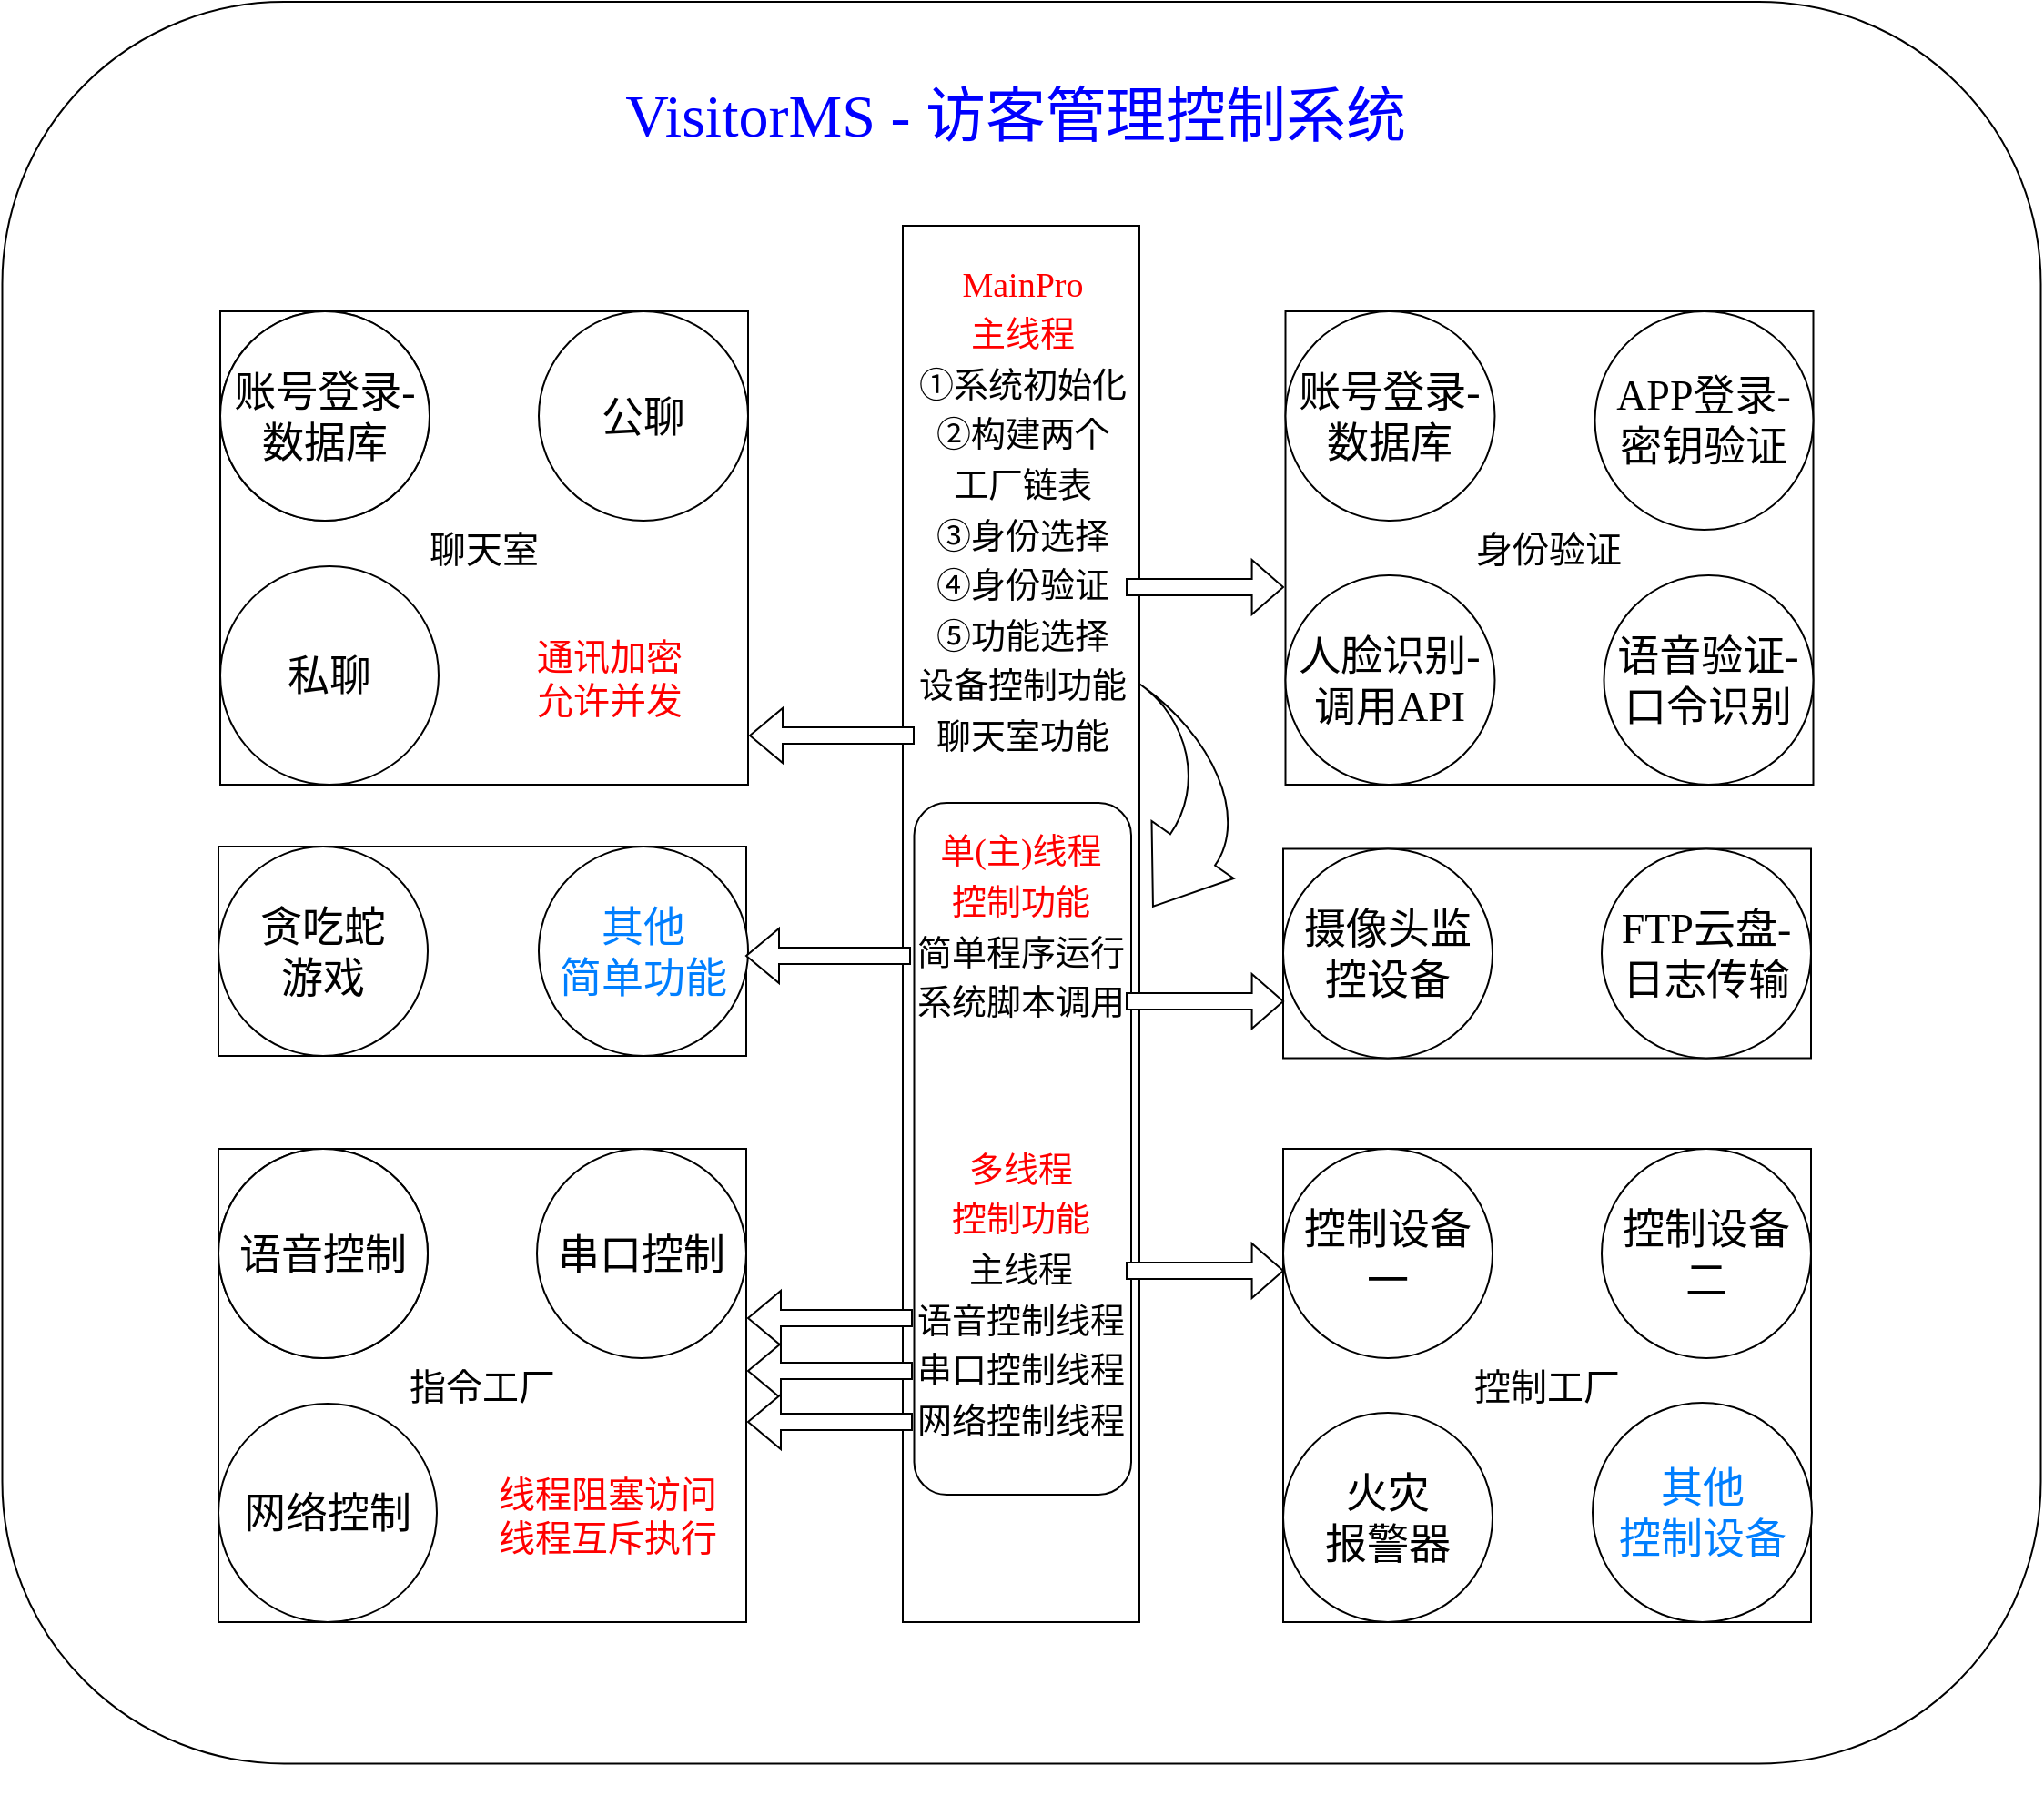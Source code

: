 <mxfile version="16.5.1" type="device"><diagram id="faQI4M2-9Y_yATYg5Hzh" name="第 1 页"><mxGraphModel dx="2062" dy="1224" grid="1" gridSize="10" guides="1" tooltips="1" connect="1" arrows="1" fold="1" page="1" pageScale="1" pageWidth="1654" pageHeight="1169" math="0" shadow="0"><root><mxCell id="0"/><mxCell id="1" parent="0"/><mxCell id="j1q_muMaDHH7GU1p9C8S-1" value="" style="rounded=1;whiteSpace=wrap;html=1;arcSize=16;" parent="1" vertex="1"><mxGeometry x="270.25" y="100" width="1120" height="967.75" as="geometry"/></mxCell><mxCell id="mPx58iLSStU-G-u7WwZF-20" value="" style="group" parent="1" vertex="1" connectable="0"><mxGeometry x="764.25" y="290" width="130.75" height="800" as="geometry"/></mxCell><mxCell id="RNlaegC0PDO0QSTjc57p-1" value="" style="rounded=0;whiteSpace=wrap;html=1;" parent="mPx58iLSStU-G-u7WwZF-20" vertex="1"><mxGeometry x="0.75" y="-67" width="130" height="767" as="geometry"/></mxCell><mxCell id="RNlaegC0PDO0QSTjc57p-33" value="&lt;font style=&quot;font-size: 19px&quot;&gt;&lt;font color=&quot;#ff0000&quot;&gt;单线程&lt;br&gt;控制功能&lt;/font&gt;&lt;br&gt;简单程序运行&lt;br&gt;系统调用脚本&lt;br&gt;&lt;/font&gt;" style="text;html=1;strokeColor=none;fillColor=none;align=center;verticalAlign=middle;whiteSpace=wrap;rounded=0;fontFamily=Comic Sans MS;fontSize=23;" parent="mPx58iLSStU-G-u7WwZF-20" vertex="1"><mxGeometry x="7" y="237" width="117.5" height="157" as="geometry"/></mxCell><mxCell id="mPx58iLSStU-G-u7WwZF-75" value="" style="rounded=1;whiteSpace=wrap;html=1;fontFamily=Comic Sans MS;fontSize=25;fontColor=#0000FF;" parent="mPx58iLSStU-G-u7WwZF-20" vertex="1"><mxGeometry x="7" y="250" width="119.25" height="380" as="geometry"/></mxCell><mxCell id="mPx58iLSStU-G-u7WwZF-77" value="" style="group" parent="mPx58iLSStU-G-u7WwZF-20" vertex="1" connectable="0"><mxGeometry x="7" y="238" width="117.5" height="400" as="geometry"/></mxCell><mxCell id="RNlaegC0PDO0QSTjc57p-32" value="&lt;font style=&quot;font-size: 19px&quot;&gt;&lt;font style=&quot;font-size: 19px&quot; color=&quot;#ff0000&quot;&gt;多线程&lt;br&gt;控制功能&lt;/font&gt;&lt;br&gt;&lt;font style=&quot;font-size: 19px&quot;&gt;主线程&lt;br&gt;语音控制线程&lt;br&gt;串口控制线程&lt;br&gt;网络控制线程&lt;br&gt;&lt;/font&gt;&lt;/font&gt;" style="text;html=1;strokeColor=none;fillColor=none;align=center;verticalAlign=middle;whiteSpace=wrap;rounded=0;fontFamily=Comic Sans MS;fontSize=23;" parent="mPx58iLSStU-G-u7WwZF-77" vertex="1"><mxGeometry y="159" width="117.5" height="243" as="geometry"/></mxCell><mxCell id="mPx58iLSStU-G-u7WwZF-76" value="&lt;font style=&quot;font-size: 19px&quot;&gt;&lt;font color=&quot;#ff0000&quot;&gt;单(主)线程&lt;br&gt;控制功能&lt;/font&gt;&lt;br&gt;简单程序运行&lt;br&gt;系统脚本调用&lt;br&gt;&lt;/font&gt;" style="text;html=1;strokeColor=none;fillColor=none;align=center;verticalAlign=middle;whiteSpace=wrap;rounded=0;fontFamily=Comic Sans MS;fontSize=23;" parent="mPx58iLSStU-G-u7WwZF-77" vertex="1"><mxGeometry width="117.5" height="157" as="geometry"/></mxCell><mxCell id="mPx58iLSStU-G-u7WwZF-45" value="" style="group" parent="1" vertex="1" connectable="0"><mxGeometry x="389" y="730" width="290" height="265" as="geometry"/></mxCell><mxCell id="mPx58iLSStU-G-u7WwZF-44" value="指令工厂" style="rounded=0;whiteSpace=wrap;html=1;fontSize=20;fontColor=#000000;" parent="mPx58iLSStU-G-u7WwZF-45" vertex="1"><mxGeometry width="290" height="260" as="geometry"/></mxCell><mxCell id="mPx58iLSStU-G-u7WwZF-3" value="语言控制" style="ellipse;whiteSpace=wrap;html=1;aspect=fixed;fontFamily=Comic Sans MS;fontSize=23;" parent="mPx58iLSStU-G-u7WwZF-45" vertex="1"><mxGeometry width="115" height="115" as="geometry"/></mxCell><mxCell id="mPx58iLSStU-G-u7WwZF-4" value="串口控制" style="ellipse;whiteSpace=wrap;html=1;aspect=fixed;fontFamily=Comic Sans MS;fontSize=23;" parent="mPx58iLSStU-G-u7WwZF-45" vertex="1"><mxGeometry x="175" width="115" height="115" as="geometry"/></mxCell><mxCell id="mPx58iLSStU-G-u7WwZF-46" value="语音控制" style="ellipse;whiteSpace=wrap;html=1;aspect=fixed;fontFamily=Comic Sans MS;fontSize=23;" parent="mPx58iLSStU-G-u7WwZF-45" vertex="1"><mxGeometry width="115" height="115" as="geometry"/></mxCell><mxCell id="mPx58iLSStU-G-u7WwZF-47" value="网络控制" style="ellipse;whiteSpace=wrap;html=1;aspect=fixed;fontFamily=Comic Sans MS;fontSize=23;" parent="mPx58iLSStU-G-u7WwZF-45" vertex="1"><mxGeometry y="140" width="120" height="120" as="geometry"/></mxCell><mxCell id="TsGETs_LOvqwa31o7rez-2" value="&lt;font style=&quot;font-size: 20px&quot; color=&quot;#ff0000&quot;&gt;线程阻塞访问&lt;br&gt;线程互斥执行&lt;/font&gt;" style="text;html=1;strokeColor=none;fillColor=none;align=center;verticalAlign=middle;whiteSpace=wrap;rounded=0;" parent="mPx58iLSStU-G-u7WwZF-45" vertex="1"><mxGeometry x="139" y="186" width="150" height="30" as="geometry"/></mxCell><mxCell id="mPx58iLSStU-G-u7WwZF-54" value="" style="group" parent="1" vertex="1" connectable="0"><mxGeometry x="974" y="730" width="292.5" height="260" as="geometry"/></mxCell><mxCell id="mPx58iLSStU-G-u7WwZF-48" value="控制工厂" style="rounded=0;whiteSpace=wrap;html=1;fontSize=20;fontColor=#000000;" parent="mPx58iLSStU-G-u7WwZF-54" vertex="1"><mxGeometry width="290" height="260" as="geometry"/></mxCell><mxCell id="mPx58iLSStU-G-u7WwZF-49" value="控制设备二" style="ellipse;whiteSpace=wrap;html=1;aspect=fixed;fontFamily=Comic Sans MS;fontSize=23;" parent="mPx58iLSStU-G-u7WwZF-54" vertex="1"><mxGeometry x="175" width="115" height="115" as="geometry"/></mxCell><mxCell id="mPx58iLSStU-G-u7WwZF-50" value="控制设备一" style="ellipse;whiteSpace=wrap;html=1;aspect=fixed;fontFamily=Comic Sans MS;fontSize=23;" parent="mPx58iLSStU-G-u7WwZF-54" vertex="1"><mxGeometry width="115" height="115" as="geometry"/></mxCell><mxCell id="mPx58iLSStU-G-u7WwZF-51" value="火灾&lt;br&gt;报警器" style="ellipse;whiteSpace=wrap;html=1;aspect=fixed;fontFamily=Comic Sans MS;fontSize=23;" parent="mPx58iLSStU-G-u7WwZF-54" vertex="1"><mxGeometry y="145" width="115" height="115" as="geometry"/></mxCell><mxCell id="TsGETs_LOvqwa31o7rez-8" value="&lt;font color=&quot;#007fff&quot;&gt;其他&lt;br&gt;控制设备&lt;/font&gt;" style="ellipse;whiteSpace=wrap;html=1;aspect=fixed;fontFamily=Comic Sans MS;fontSize=23;" parent="mPx58iLSStU-G-u7WwZF-54" vertex="1"><mxGeometry x="170" y="139.5" width="120.5" height="120.5" as="geometry"/></mxCell><mxCell id="mPx58iLSStU-G-u7WwZF-58" value="" style="group" parent="1" vertex="1" connectable="0"><mxGeometry x="974" y="565.25" width="290" height="115" as="geometry"/></mxCell><mxCell id="mPx58iLSStU-G-u7WwZF-34" value="" style="rounded=0;whiteSpace=wrap;html=1;fontSize=22;" parent="mPx58iLSStU-G-u7WwZF-58" vertex="1"><mxGeometry width="290" height="115" as="geometry"/></mxCell><mxCell id="mPx58iLSStU-G-u7WwZF-56" value="FTP云盘-日志传输" style="ellipse;whiteSpace=wrap;html=1;aspect=fixed;fontFamily=Comic Sans MS;fontSize=23;" parent="mPx58iLSStU-G-u7WwZF-58" vertex="1"><mxGeometry x="175" width="115" height="115" as="geometry"/></mxCell><mxCell id="mPx58iLSStU-G-u7WwZF-57" value="摄像头监控设备" style="ellipse;whiteSpace=wrap;html=1;aspect=fixed;fontFamily=Comic Sans MS;fontSize=23;" parent="mPx58iLSStU-G-u7WwZF-58" vertex="1"><mxGeometry width="115" height="115" as="geometry"/></mxCell><mxCell id="mPx58iLSStU-G-u7WwZF-60" value="" style="group" parent="1" vertex="1" connectable="0"><mxGeometry x="389" y="564" width="291" height="117.5" as="geometry"/></mxCell><mxCell id="mPx58iLSStU-G-u7WwZF-37" value="" style="rounded=0;whiteSpace=wrap;html=1;fontSize=22;" parent="mPx58iLSStU-G-u7WwZF-60" vertex="1"><mxGeometry width="290" height="115" as="geometry"/></mxCell><mxCell id="mPx58iLSStU-G-u7WwZF-39" value="贪吃蛇&lt;br&gt;游戏" style="ellipse;whiteSpace=wrap;html=1;aspect=fixed;fontFamily=Comic Sans MS;fontSize=23;" parent="mPx58iLSStU-G-u7WwZF-60" vertex="1"><mxGeometry width="115" height="115" as="geometry"/></mxCell><mxCell id="TsGETs_LOvqwa31o7rez-10" value="&lt;font color=&quot;#007fff&quot;&gt;其他&lt;br&gt;简单功能&lt;/font&gt;" style="ellipse;whiteSpace=wrap;html=1;aspect=fixed;fontFamily=Comic Sans MS;fontSize=23;" parent="mPx58iLSStU-G-u7WwZF-60" vertex="1"><mxGeometry x="176" width="115" height="115" as="geometry"/></mxCell><mxCell id="mPx58iLSStU-G-u7WwZF-43" value="&lt;font style=&quot;font-size: 33px&quot;&gt;&lt;span style=&quot;color: rgb(0 , 0 , 255) ; font-family: &amp;#34;comic sans ms&amp;#34;&quot;&gt;VisitorMS -&amp;nbsp;&lt;/span&gt;&lt;font face=&quot;Comic Sans MS&quot; style=&quot;font-size: 33px&quot; color=&quot;#0000ff&quot;&gt;访客管理控制系统&lt;/font&gt;&lt;/font&gt;" style="text;html=1;strokeColor=none;fillColor=none;align=center;verticalAlign=middle;whiteSpace=wrap;rounded=0;fontSize=19;fontColor=#FF0000;" parent="1" vertex="1"><mxGeometry x="597" y="133" width="460" height="60" as="geometry"/></mxCell><mxCell id="mPx58iLSStU-G-u7WwZF-65" value="" style="shape=singleArrow;direction=west;whiteSpace=wrap;html=1;fontSize=19;fontColor=#FF0000;" parent="1" vertex="1"><mxGeometry x="679" y="609" width="90" height="30" as="geometry"/></mxCell><mxCell id="mPx58iLSStU-G-u7WwZF-66" value="" style="shape=singleArrow;direction=west;whiteSpace=wrap;html=1;fontSize=19;fontColor=#FF0000;" parent="1" vertex="1"><mxGeometry x="680" y="808" width="90" height="30" as="geometry"/></mxCell><mxCell id="mPx58iLSStU-G-u7WwZF-67" value="" style="shape=singleArrow;direction=west;whiteSpace=wrap;html=1;fontSize=19;fontColor=#FF0000;rotation=-180;" parent="1" vertex="1"><mxGeometry x="888" y="782" width="86" height="30" as="geometry"/></mxCell><mxCell id="mPx58iLSStU-G-u7WwZF-68" value="" style="shape=singleArrow;direction=west;whiteSpace=wrap;html=1;fontSize=19;fontColor=#FF0000;rotation=-180;" parent="1" vertex="1"><mxGeometry x="888" y="634" width="86" height="30" as="geometry"/></mxCell><mxCell id="RNlaegC0PDO0QSTjc57p-8" value="&lt;font style=&quot;font-size: 19px&quot;&gt;&lt;font style=&quot;font-size: 19px&quot; color=&quot;#ff0000&quot;&gt;MainPro&lt;br&gt;主线程&lt;/font&gt;&lt;br&gt;&lt;span&gt;①系统初始化&lt;/span&gt;&lt;br&gt;&lt;font style=&quot;font-size: 19px&quot;&gt;②构建两个&lt;br&gt;工厂链表&lt;br&gt;③身份选择&lt;br&gt;④身份验证&lt;br&gt;⑤功能选择&lt;br&gt;设备控制功能&lt;br&gt;聊天室功能&lt;br&gt;&lt;/font&gt;&lt;/font&gt;" style="text;html=1;strokeColor=none;fillColor=none;align=center;verticalAlign=middle;whiteSpace=wrap;rounded=0;fontFamily=Comic Sans MS;fontSize=23;" parent="1" vertex="1"><mxGeometry x="766.5" y="238" width="127.5" height="280" as="geometry"/></mxCell><mxCell id="mPx58iLSStU-G-u7WwZF-70" value="" style="shape=singleArrow;direction=west;whiteSpace=wrap;html=1;fontSize=19;fontColor=#FF0000;rotation=-180;" parent="1" vertex="1"><mxGeometry x="888" y="406.5" width="86" height="30" as="geometry"/></mxCell><mxCell id="TsGETs_LOvqwa31o7rez-1" value="" style="shape=singleArrow;direction=west;whiteSpace=wrap;html=1;fontSize=19;fontColor=#FF0000;" parent="1" vertex="1"><mxGeometry x="680" y="837" width="90" height="30" as="geometry"/></mxCell><mxCell id="pXkjqtMwolyLGB1hZcIW-5" value="" style="group" parent="1" vertex="1" connectable="0"><mxGeometry x="975.25" y="270" width="290" height="260" as="geometry"/></mxCell><mxCell id="pXkjqtMwolyLGB1hZcIW-1" value="身份验证" style="rounded=0;whiteSpace=wrap;html=1;fontSize=20;fontColor=#000000;" parent="pXkjqtMwolyLGB1hZcIW-5" vertex="1"><mxGeometry width="290" height="260" as="geometry"/></mxCell><mxCell id="pXkjqtMwolyLGB1hZcIW-2" value="语音验证-&lt;br&gt;口令识别" style="ellipse;whiteSpace=wrap;html=1;aspect=fixed;fontFamily=Comic Sans MS;fontSize=23;" parent="pXkjqtMwolyLGB1hZcIW-5" vertex="1"><mxGeometry x="175" y="145" width="115" height="115" as="geometry"/></mxCell><mxCell id="pXkjqtMwolyLGB1hZcIW-3" value="人脸识别-&lt;br&gt;调用API" style="ellipse;whiteSpace=wrap;html=1;aspect=fixed;fontFamily=Comic Sans MS;fontSize=23;" parent="pXkjqtMwolyLGB1hZcIW-5" vertex="1"><mxGeometry y="145" width="115" height="115" as="geometry"/></mxCell><mxCell id="pXkjqtMwolyLGB1hZcIW-4" value="APP登录-&lt;br&gt;密钥验证" style="ellipse;whiteSpace=wrap;html=1;aspect=fixed;fontFamily=Comic Sans MS;fontSize=23;" parent="pXkjqtMwolyLGB1hZcIW-5" vertex="1"><mxGeometry x="170" width="120" height="120" as="geometry"/></mxCell><mxCell id="mPx58iLSStU-G-u7WwZF-24" value="账号登录-数据库" style="ellipse;whiteSpace=wrap;html=1;aspect=fixed;fontFamily=Comic Sans MS;fontSize=23;" parent="pXkjqtMwolyLGB1hZcIW-5" vertex="1"><mxGeometry width="115" height="115" as="geometry"/></mxCell><mxCell id="ik6a6BdyN57w_p8KXNp7-1" value="" style="group" parent="1" vertex="1" connectable="0"><mxGeometry x="390" y="270" width="290" height="265" as="geometry"/></mxCell><mxCell id="ik6a6BdyN57w_p8KXNp7-2" value="聊天室" style="rounded=0;whiteSpace=wrap;html=1;fontSize=20;fontColor=#000000;" parent="ik6a6BdyN57w_p8KXNp7-1" vertex="1"><mxGeometry width="290" height="260" as="geometry"/></mxCell><mxCell id="ik6a6BdyN57w_p8KXNp7-3" value="语言控制" style="ellipse;whiteSpace=wrap;html=1;aspect=fixed;fontFamily=Comic Sans MS;fontSize=23;" parent="ik6a6BdyN57w_p8KXNp7-1" vertex="1"><mxGeometry width="115" height="115" as="geometry"/></mxCell><mxCell id="ik6a6BdyN57w_p8KXNp7-4" value="公聊" style="ellipse;whiteSpace=wrap;html=1;aspect=fixed;fontFamily=Comic Sans MS;fontSize=23;" parent="ik6a6BdyN57w_p8KXNp7-1" vertex="1"><mxGeometry x="175" width="115" height="115" as="geometry"/></mxCell><mxCell id="ik6a6BdyN57w_p8KXNp7-5" value="&lt;span&gt;账号登录-数据库&lt;/span&gt;" style="ellipse;whiteSpace=wrap;html=1;aspect=fixed;fontFamily=Comic Sans MS;fontSize=23;" parent="ik6a6BdyN57w_p8KXNp7-1" vertex="1"><mxGeometry width="115" height="115" as="geometry"/></mxCell><mxCell id="ik6a6BdyN57w_p8KXNp7-6" value="私聊" style="ellipse;whiteSpace=wrap;html=1;aspect=fixed;fontFamily=Comic Sans MS;fontSize=23;" parent="ik6a6BdyN57w_p8KXNp7-1" vertex="1"><mxGeometry y="140" width="120" height="120" as="geometry"/></mxCell><mxCell id="ik6a6BdyN57w_p8KXNp7-7" value="&lt;font style=&quot;font-size: 20px&quot; color=&quot;#ff0000&quot;&gt;通讯加密&lt;br&gt;允许并发&lt;br&gt;&lt;/font&gt;" style="text;html=1;strokeColor=none;fillColor=none;align=center;verticalAlign=middle;whiteSpace=wrap;rounded=0;" parent="ik6a6BdyN57w_p8KXNp7-1" vertex="1"><mxGeometry x="139" y="186" width="150" height="30" as="geometry"/></mxCell><mxCell id="ik6a6BdyN57w_p8KXNp7-8" value="" style="shape=singleArrow;direction=west;whiteSpace=wrap;html=1;fontSize=19;fontColor=#FF0000;" parent="1" vertex="1"><mxGeometry x="681" y="488" width="90" height="30" as="geometry"/></mxCell><mxCell id="ik6a6BdyN57w_p8KXNp7-9" value="" style="html=1;shadow=0;dashed=0;align=center;verticalAlign=middle;shape=mxgraph.arrows2.jumpInArrow;dy=15;dx=38;arrowHead=55;fontSize=30;rotation=125;" parent="1" vertex="1"><mxGeometry x="861.91" y="491.44" width="95.9" height="104.13" as="geometry"/></mxCell><mxCell id="wrna_iBzTixevfUERnnF-1" value="" style="shape=singleArrow;direction=west;whiteSpace=wrap;html=1;fontSize=19;fontColor=#FF0000;" parent="1" vertex="1"><mxGeometry x="680" y="865" width="90" height="30" as="geometry"/></mxCell></root></mxGraphModel></diagram></mxfile>